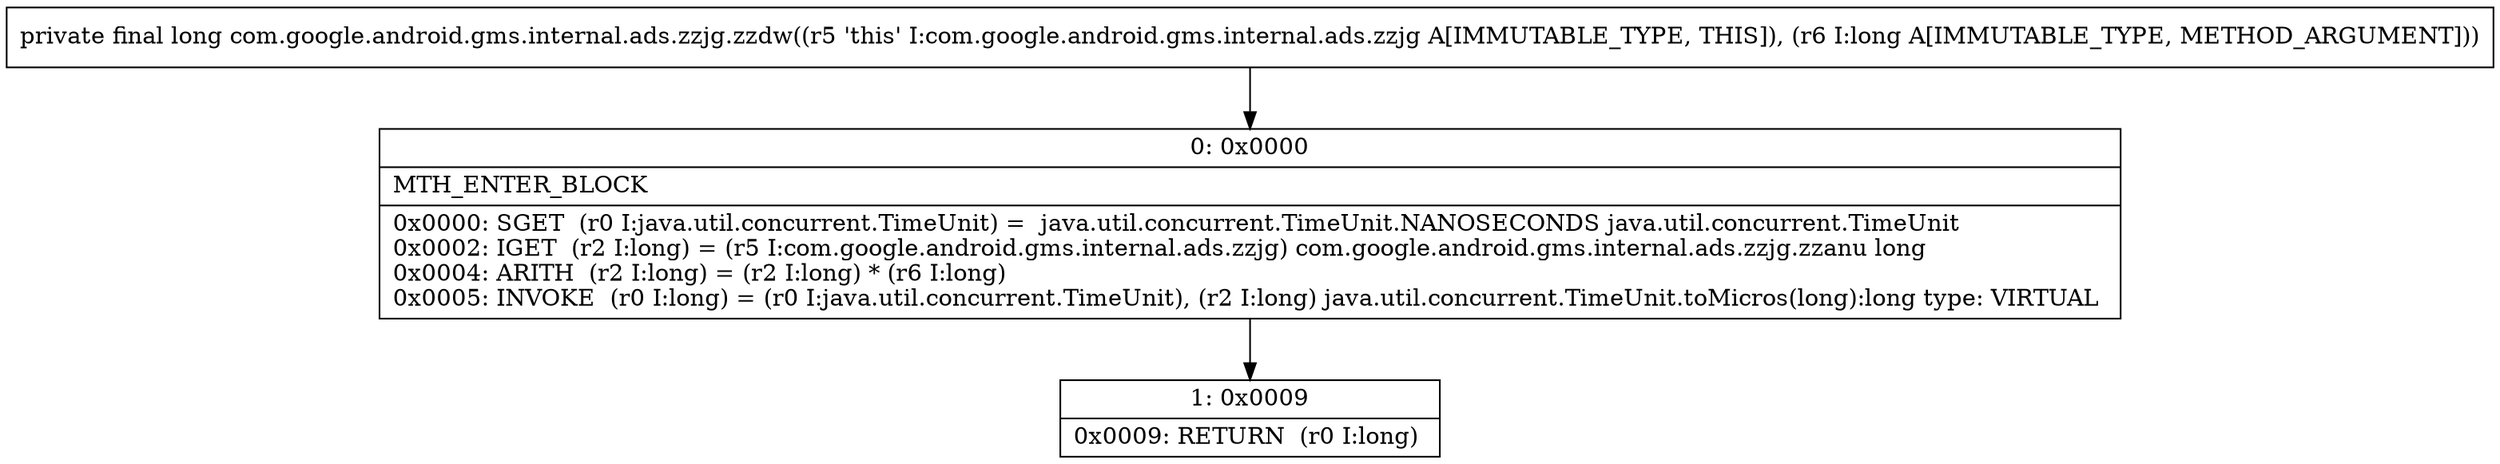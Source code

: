 digraph "CFG forcom.google.android.gms.internal.ads.zzjg.zzdw(J)J" {
Node_0 [shape=record,label="{0\:\ 0x0000|MTH_ENTER_BLOCK\l|0x0000: SGET  (r0 I:java.util.concurrent.TimeUnit) =  java.util.concurrent.TimeUnit.NANOSECONDS java.util.concurrent.TimeUnit \l0x0002: IGET  (r2 I:long) = (r5 I:com.google.android.gms.internal.ads.zzjg) com.google.android.gms.internal.ads.zzjg.zzanu long \l0x0004: ARITH  (r2 I:long) = (r2 I:long) * (r6 I:long) \l0x0005: INVOKE  (r0 I:long) = (r0 I:java.util.concurrent.TimeUnit), (r2 I:long) java.util.concurrent.TimeUnit.toMicros(long):long type: VIRTUAL \l}"];
Node_1 [shape=record,label="{1\:\ 0x0009|0x0009: RETURN  (r0 I:long) \l}"];
MethodNode[shape=record,label="{private final long com.google.android.gms.internal.ads.zzjg.zzdw((r5 'this' I:com.google.android.gms.internal.ads.zzjg A[IMMUTABLE_TYPE, THIS]), (r6 I:long A[IMMUTABLE_TYPE, METHOD_ARGUMENT])) }"];
MethodNode -> Node_0;
Node_0 -> Node_1;
}

